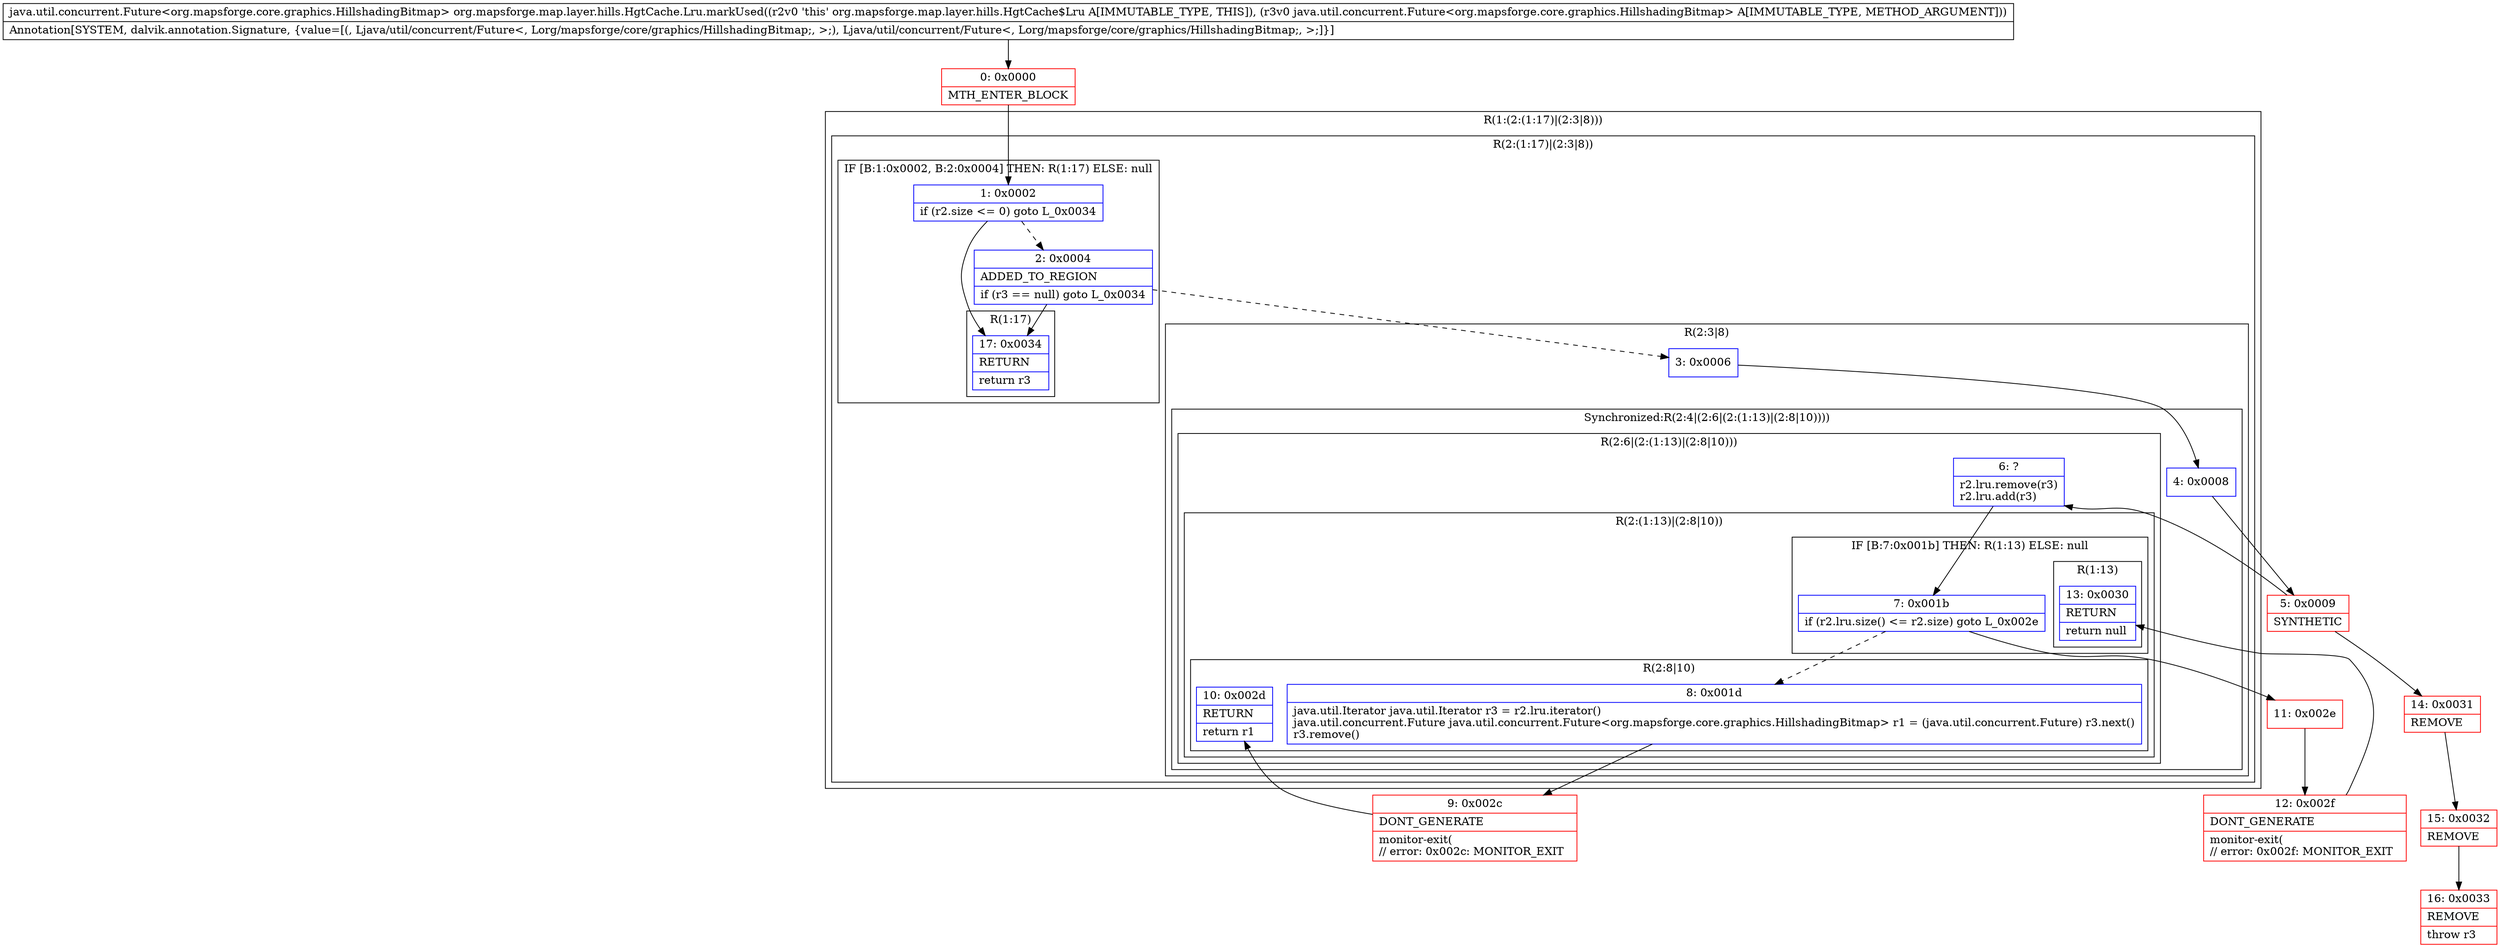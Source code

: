 digraph "CFG fororg.mapsforge.map.layer.hills.HgtCache.Lru.markUsed(Ljava\/util\/concurrent\/Future;)Ljava\/util\/concurrent\/Future;" {
subgraph cluster_Region_1290428979 {
label = "R(1:(2:(1:17)|(2:3|8)))";
node [shape=record,color=blue];
subgraph cluster_Region_1212523305 {
label = "R(2:(1:17)|(2:3|8))";
node [shape=record,color=blue];
subgraph cluster_IfRegion_880450495 {
label = "IF [B:1:0x0002, B:2:0x0004] THEN: R(1:17) ELSE: null";
node [shape=record,color=blue];
Node_1 [shape=record,label="{1\:\ 0x0002|if (r2.size \<= 0) goto L_0x0034\l}"];
Node_2 [shape=record,label="{2\:\ 0x0004|ADDED_TO_REGION\l|if (r3 == null) goto L_0x0034\l}"];
subgraph cluster_Region_1698454985 {
label = "R(1:17)";
node [shape=record,color=blue];
Node_17 [shape=record,label="{17\:\ 0x0034|RETURN\l|return r3\l}"];
}
}
subgraph cluster_Region_2060992679 {
label = "R(2:3|8)";
node [shape=record,color=blue];
Node_3 [shape=record,label="{3\:\ 0x0006}"];
subgraph cluster_SynchronizedRegion_526510142 {
label = "Synchronized:R(2:4|(2:6|(2:(1:13)|(2:8|10))))";
node [shape=record,color=blue];
Node_4 [shape=record,label="{4\:\ 0x0008}"];
subgraph cluster_Region_2133208846 {
label = "R(2:6|(2:(1:13)|(2:8|10)))";
node [shape=record,color=blue];
Node_6 [shape=record,label="{6\:\ ?|r2.lru.remove(r3)\lr2.lru.add(r3)\l}"];
subgraph cluster_Region_2029254454 {
label = "R(2:(1:13)|(2:8|10))";
node [shape=record,color=blue];
subgraph cluster_IfRegion_1075203575 {
label = "IF [B:7:0x001b] THEN: R(1:13) ELSE: null";
node [shape=record,color=blue];
Node_7 [shape=record,label="{7\:\ 0x001b|if (r2.lru.size() \<= r2.size) goto L_0x002e\l}"];
subgraph cluster_Region_1344695763 {
label = "R(1:13)";
node [shape=record,color=blue];
Node_13 [shape=record,label="{13\:\ 0x0030|RETURN\l|return null\l}"];
}
}
subgraph cluster_Region_608323432 {
label = "R(2:8|10)";
node [shape=record,color=blue];
Node_8 [shape=record,label="{8\:\ 0x001d|java.util.Iterator java.util.Iterator r3 = r2.lru.iterator()\ljava.util.concurrent.Future java.util.concurrent.Future\<org.mapsforge.core.graphics.HillshadingBitmap\> r1 = (java.util.concurrent.Future) r3.next()\lr3.remove()\l}"];
Node_10 [shape=record,label="{10\:\ 0x002d|RETURN\l|return r1\l}"];
}
}
}
}
}
}
}
Node_0 [shape=record,color=red,label="{0\:\ 0x0000|MTH_ENTER_BLOCK\l}"];
Node_5 [shape=record,color=red,label="{5\:\ 0x0009|SYNTHETIC\l}"];
Node_9 [shape=record,color=red,label="{9\:\ 0x002c|DONT_GENERATE\l|monitor\-exit(\l\/\/ error: 0x002c: MONITOR_EXIT  \l}"];
Node_11 [shape=record,color=red,label="{11\:\ 0x002e}"];
Node_12 [shape=record,color=red,label="{12\:\ 0x002f|DONT_GENERATE\l|monitor\-exit(\l\/\/ error: 0x002f: MONITOR_EXIT  \l}"];
Node_14 [shape=record,color=red,label="{14\:\ 0x0031|REMOVE\l}"];
Node_15 [shape=record,color=red,label="{15\:\ 0x0032|REMOVE\l}"];
Node_16 [shape=record,color=red,label="{16\:\ 0x0033|REMOVE\l|throw r3\l}"];
MethodNode[shape=record,label="{java.util.concurrent.Future\<org.mapsforge.core.graphics.HillshadingBitmap\> org.mapsforge.map.layer.hills.HgtCache.Lru.markUsed((r2v0 'this' org.mapsforge.map.layer.hills.HgtCache$Lru A[IMMUTABLE_TYPE, THIS]), (r3v0 java.util.concurrent.Future\<org.mapsforge.core.graphics.HillshadingBitmap\> A[IMMUTABLE_TYPE, METHOD_ARGUMENT]))  | Annotation[SYSTEM, dalvik.annotation.Signature, \{value=[(, Ljava\/util\/concurrent\/Future\<, Lorg\/mapsforge\/core\/graphics\/HillshadingBitmap;, \>;), Ljava\/util\/concurrent\/Future\<, Lorg\/mapsforge\/core\/graphics\/HillshadingBitmap;, \>;]\}]\l}"];
MethodNode -> Node_0;
Node_1 -> Node_2[style=dashed];
Node_1 -> Node_17;
Node_2 -> Node_3[style=dashed];
Node_2 -> Node_17;
Node_3 -> Node_4;
Node_4 -> Node_5;
Node_6 -> Node_7;
Node_7 -> Node_8[style=dashed];
Node_7 -> Node_11;
Node_8 -> Node_9;
Node_0 -> Node_1;
Node_5 -> Node_6;
Node_5 -> Node_14;
Node_9 -> Node_10;
Node_11 -> Node_12;
Node_12 -> Node_13;
Node_14 -> Node_15;
Node_15 -> Node_16;
}

